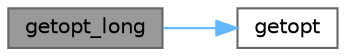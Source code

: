 digraph "getopt_long"
{
 // LATEX_PDF_SIZE
  bgcolor="transparent";
  edge [fontname=Helvetica,fontsize=10,labelfontname=Helvetica,labelfontsize=10];
  node [fontname=Helvetica,fontsize=10,shape=box,height=0.2,width=0.4];
  rankdir="LR";
  Node1 [id="Node000001",label="getopt_long",height=0.2,width=0.4,color="gray40", fillcolor="grey60", style="filled", fontcolor="black",tooltip=" "];
  Node1 -> Node2 [id="edge3_Node000001_Node000002",color="steelblue1",style="solid",tooltip=" "];
  Node2 [id="Node000002",label="getopt",height=0.2,width=0.4,color="grey40", fillcolor="white", style="filled",URL="$_classes_2lib_2external_2glfw_2deps_2getopt_8c.html#a5ffa4c677fc71cecd94f140ef9db624c",tooltip=" "];
}
